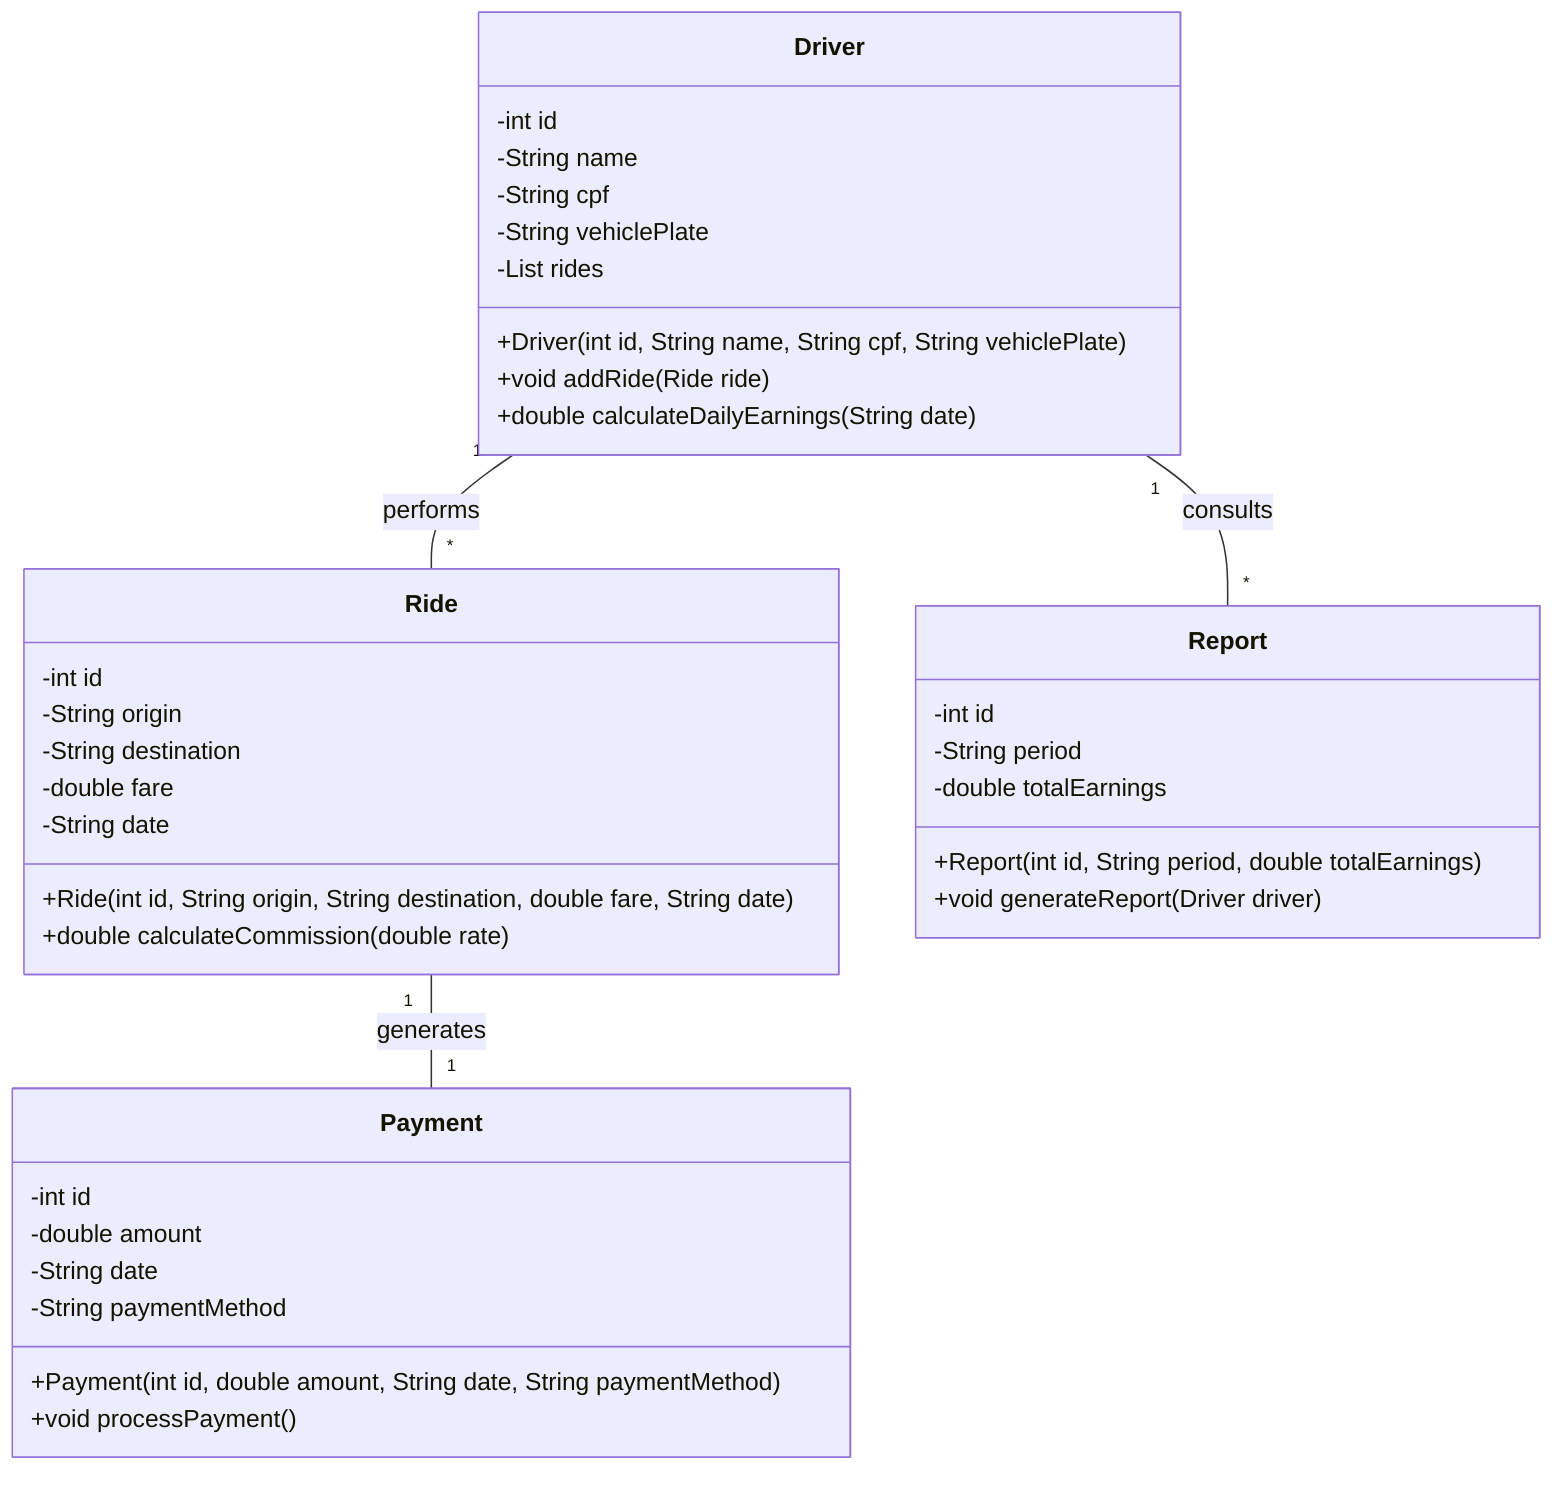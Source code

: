 classDiagram
    class Driver {
        -int id
        -String name
        -String cpf
        -String vehiclePlate
        -List<Ride> rides
        +Driver(int id, String name, String cpf, String vehiclePlate)
        +void addRide(Ride ride)
        +double calculateDailyEarnings(String date)
    }

    class Ride {
        -int id
        -String origin
        -String destination
        -double fare
        -String date
        +Ride(int id, String origin, String destination, double fare, String date)
        +double calculateCommission(double rate)
    }

    class Payment {
        -int id
        -double amount
        -String date
        -String paymentMethod
        +Payment(int id, double amount, String date, String paymentMethod)
        +void processPayment()
    }

    class Report {
        -int id
        -String period
        -double totalEarnings
        +Report(int id, String period, double totalEarnings)
        +void generateReport(Driver driver)
    }

    Driver "1" -- "*" Ride : performs
    Ride "1" -- "1" Payment : generates
    Driver "1" -- "*" Report : consults